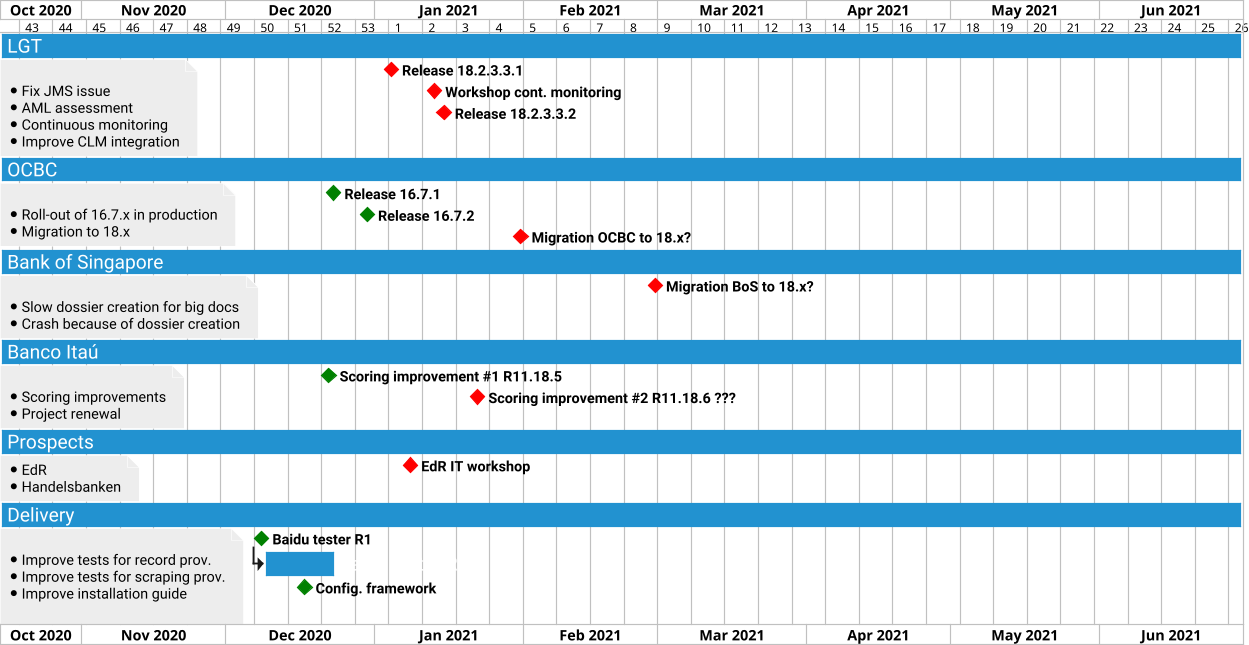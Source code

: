 @startgantt
scale 1.2

<style>
ganttDiagram {
    task {
        FontName Roboto
        FontColor White
        FontSize 16
        BackGroundColor #2292d0
        LineColor #2292d0
    }
    milestone {
        FontName Roboto
        FontColor black
        FontSize 12
        FontStyle bold
        BackGroundColor red
        LineColor red
    }
    note {
        WrapWidth 21
        FontName Roboto
        FontColor black
        FontSize 12
        BackGroundColor #EDEDED
        LineColor white
    }
}
</style>

printscale weekly
Project starts 2020-10-15

[LGT] starts 2020-10-15 and ends 2021-06-30
note bottom

* Fix JMS issue
* AML assessment
* Continuous monitoring
* Improve CLM integration
end note
[Release 18.2.3.3.1] happens 2021-01-04
[Workshop cont. monitoring] happens 2021-01-13
[Release 18.2.3.3.2] happens 2021-01-15

[OCBC] starts 2020-10-15 and ends 2021-06-30
note bottom

* Roll-out of 16.7.x in production
* Migration to 18.x
end note
[Release 16.7.1] happens 2020-12-23 and is colored in green
[Release 16.7.2] happens 2020-12-30 and is colored in green
[Migration OCBC to 18.x?] happens 2021-01-31

[Bank of Singapore] starts 2020-10-15 and ends 2021-06-30
note bottom

* Slow dossier creation for big docs
* Crash because of dossier creation
end note
[Migration BoS to 18.x?] happens 2021-02-28

[Banco Itaú] starts 2020-10-15 and ends 2021-06-30
note bottom

* Scoring improvements
* Project renewal
end note
[Scoring improvement #1 R11.18.5] happens 2020-12-22 and is colored in green
[Scoring improvement #2 R11.18.6 ???] happens 2021-1-22

[Prospects] starts 2020-10-15 and ends 2021-06-30
note bottom
* EdR
* Handelsbanken
end note
[EdR IT workshop] happens 2021-1-8


[Delivery] starts 2020-10-15 and ends 2021-06-30
note bottom

* Improve tests for record prov.
* Improve tests for scraping prov.
* Improve installation guide

end note
[Baidu tester R1] happens 2020-12-08 and is colored in green
then [Baidu tester R2] lasts 15 days

[Config. framework] happens 2020-12-17 and is colored in green



@endgantt